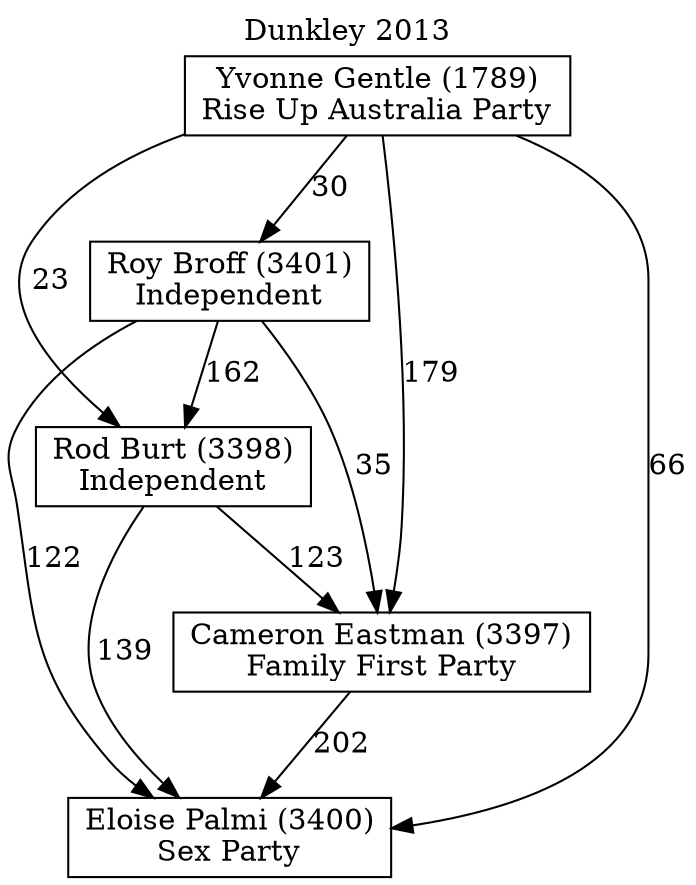 // House preference flow
digraph "Eloise Palmi (3400)_Dunkley_2013" {
	graph [label="Dunkley 2013" labelloc=t mclimit=2]
	node [shape=box]
	"Eloise Palmi (3400)" [label="Eloise Palmi (3400)
Sex Party"]
	"Cameron Eastman (3397)" [label="Cameron Eastman (3397)
Family First Party"]
	"Rod Burt (3398)" [label="Rod Burt (3398)
Independent"]
	"Roy Broff (3401)" [label="Roy Broff (3401)
Independent"]
	"Yvonne Gentle (1789)" [label="Yvonne Gentle (1789)
Rise Up Australia Party"]
	"Cameron Eastman (3397)" -> "Eloise Palmi (3400)" [label=202]
	"Rod Burt (3398)" -> "Cameron Eastman (3397)" [label=123]
	"Roy Broff (3401)" -> "Rod Burt (3398)" [label=162]
	"Yvonne Gentle (1789)" -> "Roy Broff (3401)" [label=30]
	"Rod Burt (3398)" -> "Eloise Palmi (3400)" [label=139]
	"Roy Broff (3401)" -> "Eloise Palmi (3400)" [label=122]
	"Yvonne Gentle (1789)" -> "Eloise Palmi (3400)" [label=66]
	"Yvonne Gentle (1789)" -> "Rod Burt (3398)" [label=23]
	"Roy Broff (3401)" -> "Cameron Eastman (3397)" [label=35]
	"Yvonne Gentle (1789)" -> "Cameron Eastman (3397)" [label=179]
}
